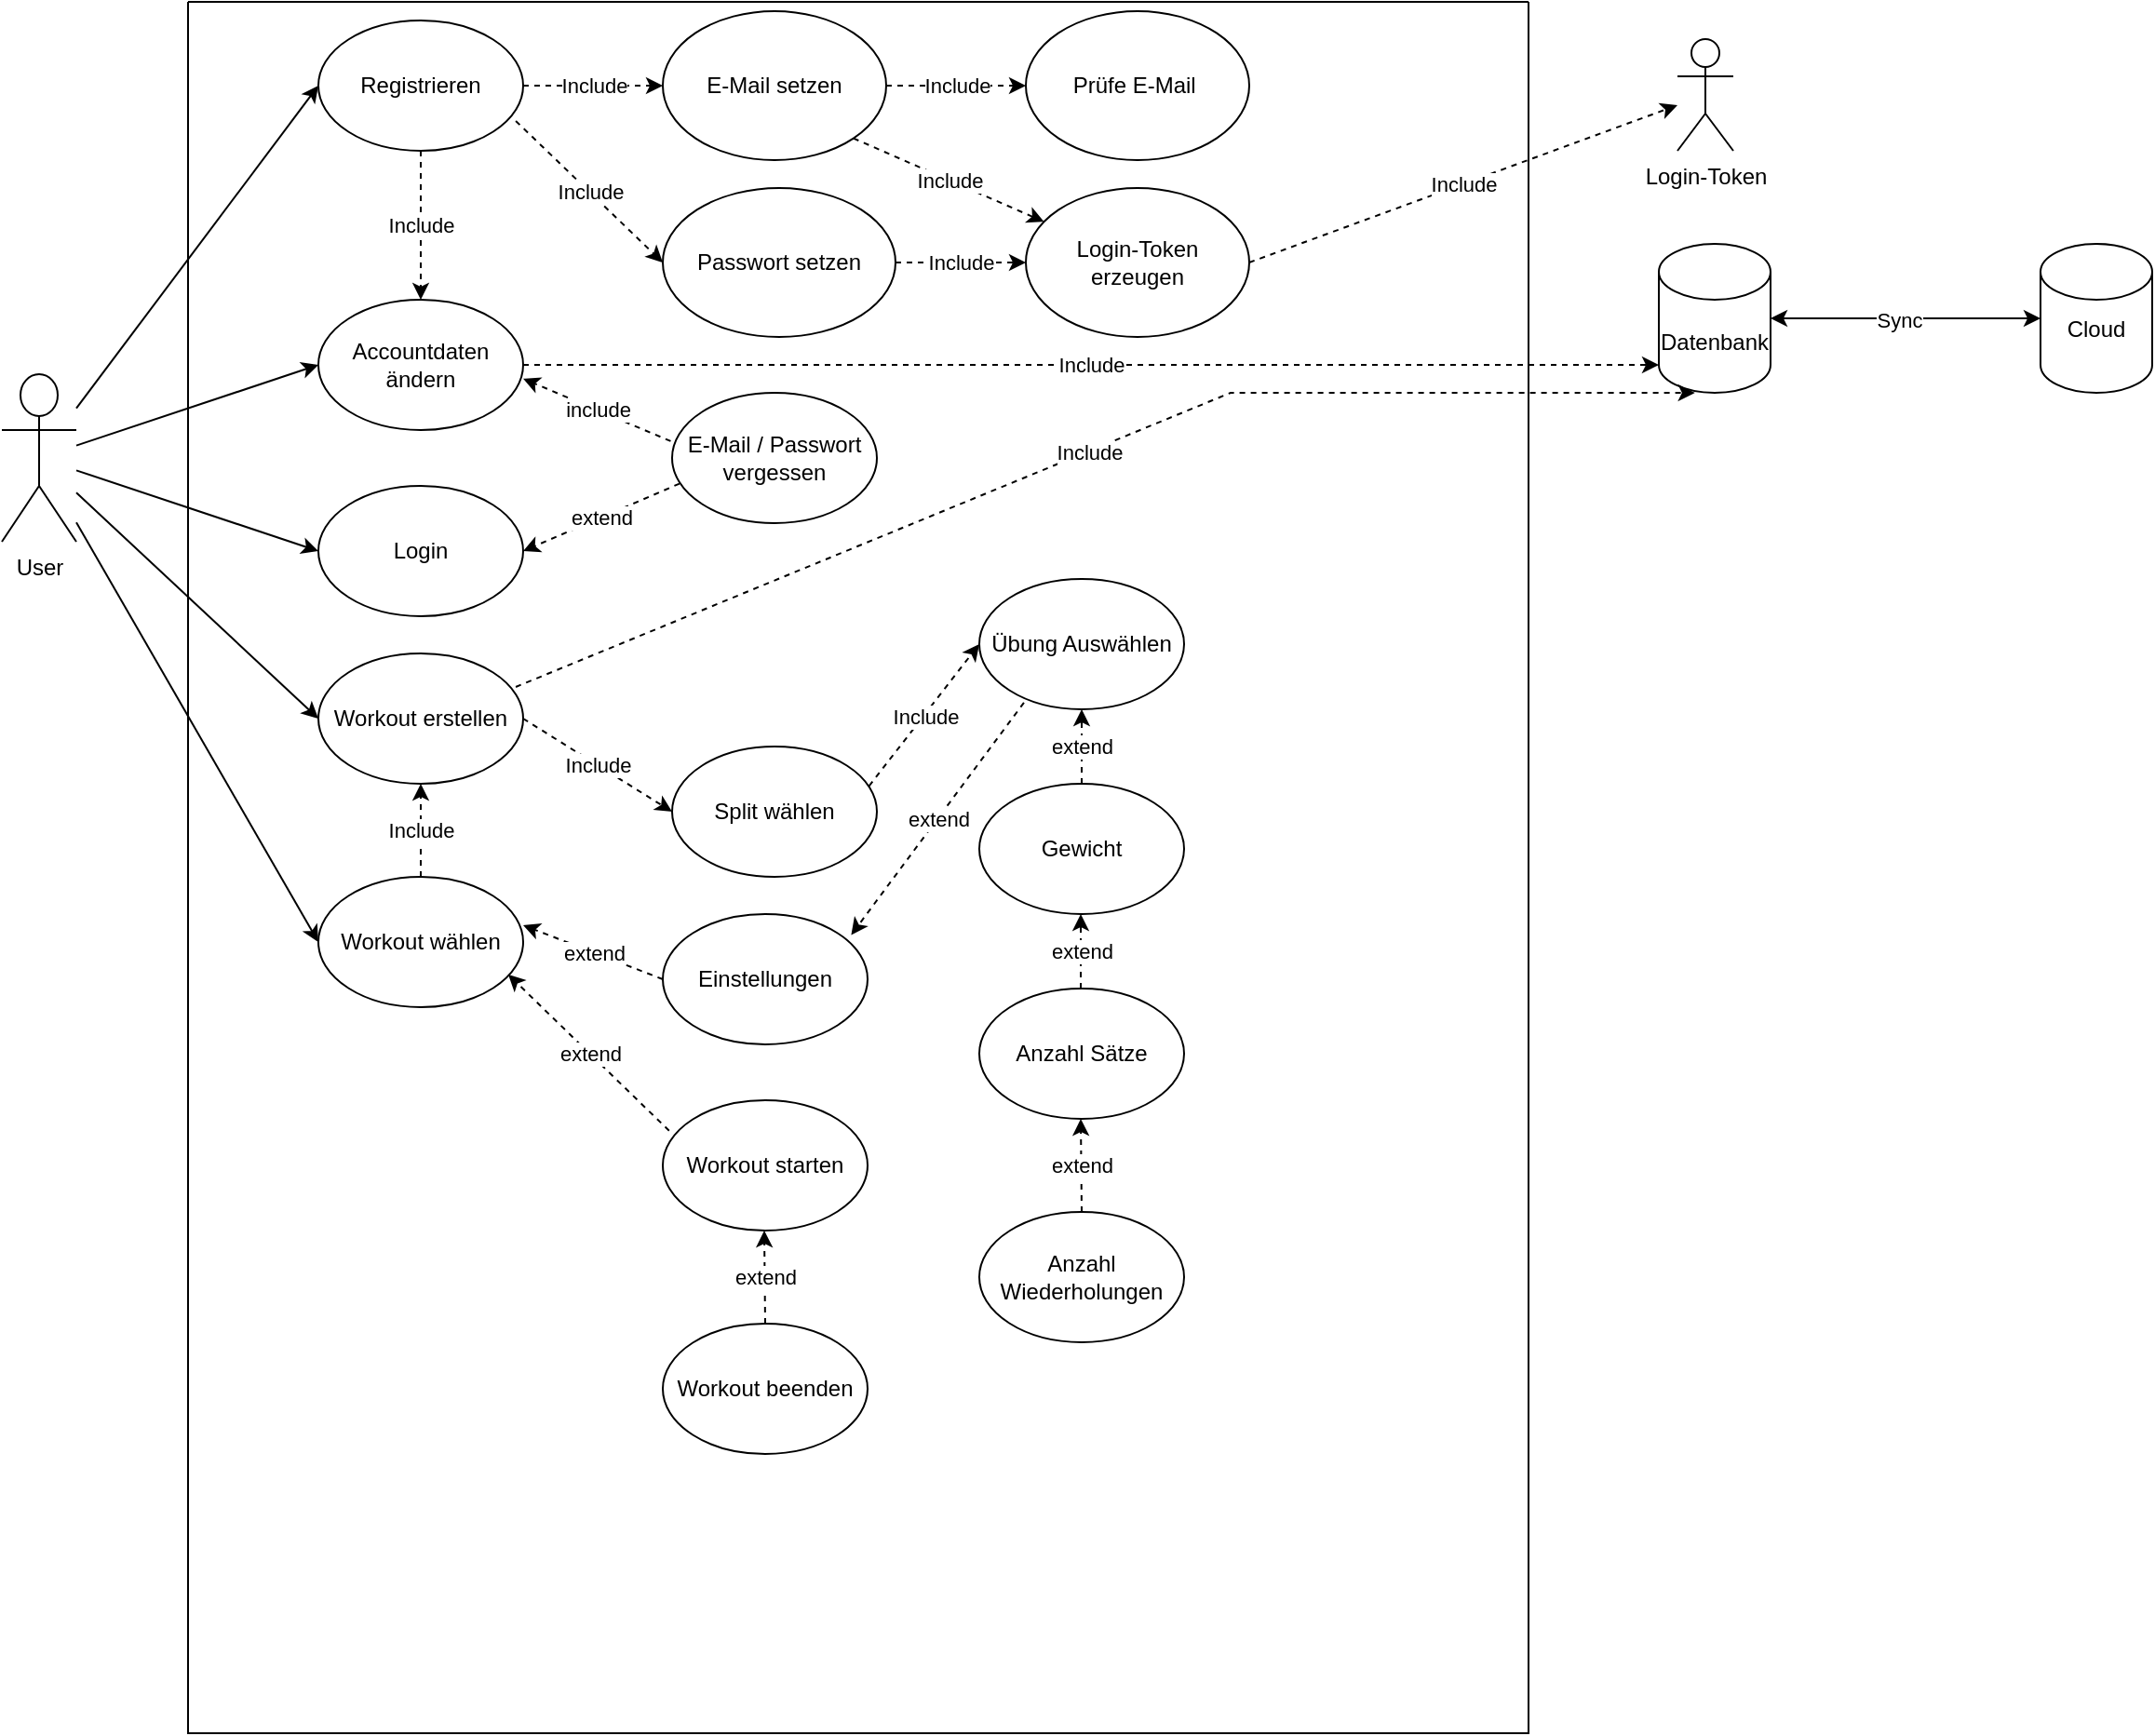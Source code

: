 <mxfile version="24.7.17">
  <diagram name="Page-1" id="0mqWqaCHe8iozgOtmOhj">
    <mxGraphModel dx="1290" dy="530" grid="1" gridSize="10" guides="1" tooltips="1" connect="1" arrows="1" fold="1" page="1" pageScale="1" pageWidth="1654" pageHeight="1169" math="0" shadow="0">
      <root>
        <mxCell id="0" />
        <mxCell id="1" parent="0" />
        <mxCell id="l_DIIYkfBbgbRVjLHEOZ-7" value="" style="swimlane;startSize=0;" parent="1" vertex="1">
          <mxGeometry x="130" y="110" width="720" height="930" as="geometry" />
        </mxCell>
        <mxCell id="l_DIIYkfBbgbRVjLHEOZ-11" value="Login" style="ellipse;whiteSpace=wrap;html=1;" parent="l_DIIYkfBbgbRVjLHEOZ-7" vertex="1">
          <mxGeometry x="70" y="260" width="110" height="70" as="geometry" />
        </mxCell>
        <mxCell id="l_DIIYkfBbgbRVjLHEOZ-10" value="Registrieren" style="ellipse;whiteSpace=wrap;html=1;" parent="l_DIIYkfBbgbRVjLHEOZ-7" vertex="1">
          <mxGeometry x="70" y="10" width="110" height="70" as="geometry" />
        </mxCell>
        <mxCell id="l_DIIYkfBbgbRVjLHEOZ-16" value="E-Mail / Passwort&lt;br&gt;vergessen" style="ellipse;whiteSpace=wrap;html=1;" parent="l_DIIYkfBbgbRVjLHEOZ-7" vertex="1">
          <mxGeometry x="260" y="210" width="110" height="70" as="geometry" />
        </mxCell>
        <mxCell id="l_DIIYkfBbgbRVjLHEOZ-17" value="" style="endArrow=classic;dashed=1;html=1;rounded=0;exitX=0.036;exitY=0.697;exitDx=0;exitDy=0;exitPerimeter=0;entryX=1;entryY=0.5;entryDx=0;entryDy=0;" parent="l_DIIYkfBbgbRVjLHEOZ-7" source="l_DIIYkfBbgbRVjLHEOZ-16" target="l_DIIYkfBbgbRVjLHEOZ-11" edge="1">
          <mxGeometry relative="1" as="geometry">
            <mxPoint x="80" y="-30" as="sourcePoint" />
            <mxPoint x="160" y="-90" as="targetPoint" />
          </mxGeometry>
        </mxCell>
        <mxCell id="l_DIIYkfBbgbRVjLHEOZ-18" value="extend" style="edgeLabel;resizable=0;html=1;;align=center;verticalAlign=middle;" parent="l_DIIYkfBbgbRVjLHEOZ-17" connectable="0" vertex="1">
          <mxGeometry relative="1" as="geometry" />
        </mxCell>
        <mxCell id="l_DIIYkfBbgbRVjLHEOZ-23" value="E-Mail setzen" style="ellipse;whiteSpace=wrap;html=1;" parent="l_DIIYkfBbgbRVjLHEOZ-7" vertex="1">
          <mxGeometry x="255" y="5" width="120" height="80" as="geometry" />
        </mxCell>
        <mxCell id="8asLonfYsScCi5IZSfuL-2" value="" style="endArrow=classic;dashed=1;html=1;rounded=0;exitX=1;exitY=0.5;exitDx=0;exitDy=0;entryX=0;entryY=0.5;entryDx=0;entryDy=0;" parent="l_DIIYkfBbgbRVjLHEOZ-7" source="l_DIIYkfBbgbRVjLHEOZ-10" target="l_DIIYkfBbgbRVjLHEOZ-23" edge="1">
          <mxGeometry relative="1" as="geometry">
            <mxPoint x="175" y="100" as="sourcePoint" />
            <mxPoint x="255" y="40" as="targetPoint" />
          </mxGeometry>
        </mxCell>
        <mxCell id="8asLonfYsScCi5IZSfuL-3" value="Include" style="edgeLabel;resizable=0;html=1;;align=center;verticalAlign=middle;" parent="8asLonfYsScCi5IZSfuL-2" connectable="0" vertex="1">
          <mxGeometry relative="1" as="geometry" />
        </mxCell>
        <mxCell id="8asLonfYsScCi5IZSfuL-9" value="Accountdaten&lt;br&gt;ändern" style="ellipse;whiteSpace=wrap;html=1;" parent="l_DIIYkfBbgbRVjLHEOZ-7" vertex="1">
          <mxGeometry x="70" y="160" width="110" height="70" as="geometry" />
        </mxCell>
        <mxCell id="8asLonfYsScCi5IZSfuL-12" value="" style="endArrow=classic;dashed=1;html=1;rounded=0;exitX=0.5;exitY=1;exitDx=0;exitDy=0;entryX=0.5;entryY=0;entryDx=0;entryDy=0;" parent="l_DIIYkfBbgbRVjLHEOZ-7" source="l_DIIYkfBbgbRVjLHEOZ-10" target="8asLonfYsScCi5IZSfuL-9" edge="1">
          <mxGeometry relative="1" as="geometry">
            <mxPoint x="87" y="100" as="sourcePoint" />
            <mxPoint x="163" y="102" as="targetPoint" />
          </mxGeometry>
        </mxCell>
        <mxCell id="8asLonfYsScCi5IZSfuL-13" value="Include" style="edgeLabel;resizable=0;html=1;;align=center;verticalAlign=middle;" parent="8asLonfYsScCi5IZSfuL-12" connectable="0" vertex="1">
          <mxGeometry relative="1" as="geometry" />
        </mxCell>
        <mxCell id="8asLonfYsScCi5IZSfuL-14" value="" style="endArrow=classic;dashed=1;html=1;rounded=0;exitX=-0.007;exitY=0.371;exitDx=0;exitDy=0;exitPerimeter=0;entryX=1;entryY=0.606;entryDx=0;entryDy=0;entryPerimeter=0;" parent="l_DIIYkfBbgbRVjLHEOZ-7" source="l_DIIYkfBbgbRVjLHEOZ-16" target="8asLonfYsScCi5IZSfuL-9" edge="1">
          <mxGeometry relative="1" as="geometry">
            <mxPoint x="230" y="170" as="sourcePoint" />
            <mxPoint x="160" y="227" as="targetPoint" />
          </mxGeometry>
        </mxCell>
        <mxCell id="8asLonfYsScCi5IZSfuL-15" value="include" style="edgeLabel;resizable=0;html=1;;align=center;verticalAlign=middle;" parent="8asLonfYsScCi5IZSfuL-14" connectable="0" vertex="1">
          <mxGeometry relative="1" as="geometry" />
        </mxCell>
        <mxCell id="8asLonfYsScCi5IZSfuL-18" value="Prüfe E-Mail&amp;nbsp;" style="ellipse;whiteSpace=wrap;html=1;" parent="l_DIIYkfBbgbRVjLHEOZ-7" vertex="1">
          <mxGeometry x="450" y="5" width="120" height="80" as="geometry" />
        </mxCell>
        <mxCell id="8asLonfYsScCi5IZSfuL-25" value="" style="endArrow=classic;dashed=1;html=1;rounded=0;entryX=0;entryY=0.5;entryDx=0;entryDy=0;" parent="l_DIIYkfBbgbRVjLHEOZ-7" edge="1">
          <mxGeometry relative="1" as="geometry">
            <mxPoint x="375" y="45" as="sourcePoint" />
            <mxPoint x="450" y="45" as="targetPoint" />
          </mxGeometry>
        </mxCell>
        <mxCell id="8asLonfYsScCi5IZSfuL-26" value="Include" style="edgeLabel;resizable=0;html=1;;align=center;verticalAlign=middle;" parent="8asLonfYsScCi5IZSfuL-25" connectable="0" vertex="1">
          <mxGeometry relative="1" as="geometry" />
        </mxCell>
        <mxCell id="8asLonfYsScCi5IZSfuL-31" value="Passwort setzen" style="ellipse;whiteSpace=wrap;html=1;" parent="l_DIIYkfBbgbRVjLHEOZ-7" vertex="1">
          <mxGeometry x="255" y="100" width="125" height="80" as="geometry" />
        </mxCell>
        <mxCell id="8asLonfYsScCi5IZSfuL-32" value="" style="endArrow=classic;dashed=1;html=1;rounded=0;exitX=0.964;exitY=0.771;exitDx=0;exitDy=0;exitPerimeter=0;entryX=0;entryY=0.5;entryDx=0;entryDy=0;" parent="l_DIIYkfBbgbRVjLHEOZ-7" source="l_DIIYkfBbgbRVjLHEOZ-10" target="8asLonfYsScCi5IZSfuL-31" edge="1">
          <mxGeometry relative="1" as="geometry">
            <mxPoint x="160" y="130" as="sourcePoint" />
            <mxPoint x="240" y="70" as="targetPoint" />
          </mxGeometry>
        </mxCell>
        <mxCell id="8asLonfYsScCi5IZSfuL-33" value="Include" style="edgeLabel;resizable=0;html=1;;align=center;verticalAlign=middle;" parent="8asLonfYsScCi5IZSfuL-32" connectable="0" vertex="1">
          <mxGeometry relative="1" as="geometry" />
        </mxCell>
        <mxCell id="8asLonfYsScCi5IZSfuL-36" value="Workout erstellen" style="ellipse;whiteSpace=wrap;html=1;" parent="l_DIIYkfBbgbRVjLHEOZ-7" vertex="1">
          <mxGeometry x="70" y="350" width="110" height="70" as="geometry" />
        </mxCell>
        <mxCell id="8asLonfYsScCi5IZSfuL-37" value="Split wählen" style="ellipse;whiteSpace=wrap;html=1;" parent="l_DIIYkfBbgbRVjLHEOZ-7" vertex="1">
          <mxGeometry x="260" y="400" width="110" height="70" as="geometry" />
        </mxCell>
        <mxCell id="8asLonfYsScCi5IZSfuL-38" value="Übung Auswählen" style="ellipse;whiteSpace=wrap;html=1;" parent="l_DIIYkfBbgbRVjLHEOZ-7" vertex="1">
          <mxGeometry x="425" y="310" width="110" height="70" as="geometry" />
        </mxCell>
        <mxCell id="8asLonfYsScCi5IZSfuL-39" value="Gewicht" style="ellipse;whiteSpace=wrap;html=1;" parent="l_DIIYkfBbgbRVjLHEOZ-7" vertex="1">
          <mxGeometry x="425" y="420" width="110" height="70" as="geometry" />
        </mxCell>
        <mxCell id="l_DIIYkfBbgbRVjLHEOZ-3" value="" style="endArrow=classic;dashed=1;html=1;rounded=0;exitX=1;exitY=0.5;exitDx=0;exitDy=0;entryX=0;entryY=0.5;entryDx=0;entryDy=0;" parent="l_DIIYkfBbgbRVjLHEOZ-7" source="8asLonfYsScCi5IZSfuL-36" target="8asLonfYsScCi5IZSfuL-37" edge="1">
          <mxGeometry relative="1" as="geometry">
            <mxPoint x="220" y="490" as="sourcePoint" />
            <mxPoint x="300" y="430" as="targetPoint" />
          </mxGeometry>
        </mxCell>
        <mxCell id="l_DIIYkfBbgbRVjLHEOZ-4" value="Include" style="edgeLabel;resizable=0;html=1;;align=center;verticalAlign=middle;" parent="l_DIIYkfBbgbRVjLHEOZ-3" connectable="0" vertex="1">
          <mxGeometry relative="1" as="geometry" />
        </mxCell>
        <mxCell id="8asLonfYsScCi5IZSfuL-46" value="" style="endArrow=classic;dashed=1;html=1;rounded=0;exitX=0.962;exitY=0.303;exitDx=0;exitDy=0;entryX=0;entryY=0.5;entryDx=0;entryDy=0;exitPerimeter=0;" parent="l_DIIYkfBbgbRVjLHEOZ-7" source="8asLonfYsScCi5IZSfuL-37" target="8asLonfYsScCi5IZSfuL-38" edge="1">
          <mxGeometry relative="1" as="geometry">
            <mxPoint x="355" y="434.5" as="sourcePoint" />
            <mxPoint x="415" y="434.5" as="targetPoint" />
          </mxGeometry>
        </mxCell>
        <mxCell id="8asLonfYsScCi5IZSfuL-47" value="Include" style="edgeLabel;resizable=0;html=1;;align=center;verticalAlign=middle;" parent="8asLonfYsScCi5IZSfuL-46" connectable="0" vertex="1">
          <mxGeometry relative="1" as="geometry" />
        </mxCell>
        <mxCell id="8asLonfYsScCi5IZSfuL-51" value="" style="endArrow=classic;dashed=1;html=1;rounded=0;exitX=0.5;exitY=0;exitDx=0;exitDy=0;entryX=0.5;entryY=1;entryDx=0;entryDy=0;" parent="l_DIIYkfBbgbRVjLHEOZ-7" source="8asLonfYsScCi5IZSfuL-39" target="8asLonfYsScCi5IZSfuL-38" edge="1">
          <mxGeometry relative="1" as="geometry">
            <mxPoint x="589" y="380" as="sourcePoint" />
            <mxPoint x="525" y="416" as="targetPoint" />
          </mxGeometry>
        </mxCell>
        <mxCell id="8asLonfYsScCi5IZSfuL-52" value="extend" style="edgeLabel;resizable=0;html=1;;align=center;verticalAlign=middle;" parent="8asLonfYsScCi5IZSfuL-51" connectable="0" vertex="1">
          <mxGeometry relative="1" as="geometry" />
        </mxCell>
        <mxCell id="8asLonfYsScCi5IZSfuL-53" value="Anzahl Sätze" style="ellipse;whiteSpace=wrap;html=1;" parent="l_DIIYkfBbgbRVjLHEOZ-7" vertex="1">
          <mxGeometry x="425" y="530" width="110" height="70" as="geometry" />
        </mxCell>
        <mxCell id="8asLonfYsScCi5IZSfuL-54" value="" style="endArrow=classic;dashed=1;html=1;rounded=0;exitX=0.5;exitY=0;exitDx=0;exitDy=0;entryX=0.5;entryY=1;entryDx=0;entryDy=0;" parent="l_DIIYkfBbgbRVjLHEOZ-7" edge="1">
          <mxGeometry relative="1" as="geometry">
            <mxPoint x="479.5" y="530" as="sourcePoint" />
            <mxPoint x="479.5" y="490" as="targetPoint" />
          </mxGeometry>
        </mxCell>
        <mxCell id="8asLonfYsScCi5IZSfuL-55" value="extend" style="edgeLabel;resizable=0;html=1;;align=center;verticalAlign=middle;" parent="8asLonfYsScCi5IZSfuL-54" connectable="0" vertex="1">
          <mxGeometry relative="1" as="geometry" />
        </mxCell>
        <mxCell id="dk7PYlVapWbFVflTovs5-7" value="Anzahl Wiederholungen" style="ellipse;whiteSpace=wrap;html=1;" vertex="1" parent="l_DIIYkfBbgbRVjLHEOZ-7">
          <mxGeometry x="425" y="650" width="110" height="70" as="geometry" />
        </mxCell>
        <mxCell id="dk7PYlVapWbFVflTovs5-8" value="" style="endArrow=classic;dashed=1;html=1;rounded=0;exitX=0.5;exitY=0;exitDx=0;exitDy=0;entryX=0.5;entryY=1;entryDx=0;entryDy=0;" edge="1" parent="l_DIIYkfBbgbRVjLHEOZ-7" source="dk7PYlVapWbFVflTovs5-7">
          <mxGeometry relative="1" as="geometry">
            <mxPoint x="479.5" y="640" as="sourcePoint" />
            <mxPoint x="479.5" y="600" as="targetPoint" />
          </mxGeometry>
        </mxCell>
        <mxCell id="dk7PYlVapWbFVflTovs5-9" value="extend" style="edgeLabel;resizable=0;html=1;;align=center;verticalAlign=middle;" connectable="0" vertex="1" parent="dk7PYlVapWbFVflTovs5-8">
          <mxGeometry relative="1" as="geometry" />
        </mxCell>
        <mxCell id="dk7PYlVapWbFVflTovs5-12" value="Workout wählen" style="ellipse;whiteSpace=wrap;html=1;" vertex="1" parent="l_DIIYkfBbgbRVjLHEOZ-7">
          <mxGeometry x="70" y="470" width="110" height="70" as="geometry" />
        </mxCell>
        <mxCell id="dk7PYlVapWbFVflTovs5-13" value="" style="endArrow=classic;dashed=1;html=1;rounded=0;exitX=0.5;exitY=0;exitDx=0;exitDy=0;entryX=0.5;entryY=1;entryDx=0;entryDy=0;" edge="1" parent="l_DIIYkfBbgbRVjLHEOZ-7" source="dk7PYlVapWbFVflTovs5-12" target="8asLonfYsScCi5IZSfuL-36">
          <mxGeometry relative="1" as="geometry">
            <mxPoint x="130" y="469" as="sourcePoint" />
            <mxPoint x="205" y="469" as="targetPoint" />
          </mxGeometry>
        </mxCell>
        <mxCell id="dk7PYlVapWbFVflTovs5-14" value="Include" style="edgeLabel;resizable=0;html=1;;align=center;verticalAlign=middle;" connectable="0" vertex="1" parent="dk7PYlVapWbFVflTovs5-13">
          <mxGeometry relative="1" as="geometry" />
        </mxCell>
        <mxCell id="dk7PYlVapWbFVflTovs5-15" value="Workout starten" style="ellipse;whiteSpace=wrap;html=1;" vertex="1" parent="l_DIIYkfBbgbRVjLHEOZ-7">
          <mxGeometry x="255" y="590" width="110" height="70" as="geometry" />
        </mxCell>
        <mxCell id="dk7PYlVapWbFVflTovs5-16" value="Einstellungen" style="ellipse;whiteSpace=wrap;html=1;" vertex="1" parent="l_DIIYkfBbgbRVjLHEOZ-7">
          <mxGeometry x="255" y="490" width="110" height="70" as="geometry" />
        </mxCell>
        <mxCell id="dk7PYlVapWbFVflTovs5-17" value="" style="endArrow=classic;dashed=1;html=1;rounded=0;exitX=0.031;exitY=0.234;exitDx=0;exitDy=0;entryX=0.927;entryY=0.749;entryDx=0;entryDy=0;entryPerimeter=0;exitPerimeter=0;" edge="1" parent="l_DIIYkfBbgbRVjLHEOZ-7" source="dk7PYlVapWbFVflTovs5-15" target="dk7PYlVapWbFVflTovs5-12">
          <mxGeometry relative="1" as="geometry">
            <mxPoint x="255.5" y="560" as="sourcePoint" />
            <mxPoint x="255" y="510" as="targetPoint" />
          </mxGeometry>
        </mxCell>
        <mxCell id="dk7PYlVapWbFVflTovs5-18" value="extend" style="edgeLabel;resizable=0;html=1;;align=center;verticalAlign=middle;" connectable="0" vertex="1" parent="dk7PYlVapWbFVflTovs5-17">
          <mxGeometry relative="1" as="geometry" />
        </mxCell>
        <mxCell id="dk7PYlVapWbFVflTovs5-19" value="" style="endArrow=classic;dashed=1;html=1;rounded=0;exitX=0;exitY=0.5;exitDx=0;exitDy=0;entryX=0.927;entryY=0.749;entryDx=0;entryDy=0;entryPerimeter=0;" edge="1" parent="l_DIIYkfBbgbRVjLHEOZ-7" source="dk7PYlVapWbFVflTovs5-16">
          <mxGeometry relative="1" as="geometry">
            <mxPoint x="263.5" y="534" as="sourcePoint" />
            <mxPoint x="180" y="496" as="targetPoint" />
          </mxGeometry>
        </mxCell>
        <mxCell id="dk7PYlVapWbFVflTovs5-20" value="extend" style="edgeLabel;resizable=0;html=1;;align=center;verticalAlign=middle;" connectable="0" vertex="1" parent="dk7PYlVapWbFVflTovs5-19">
          <mxGeometry relative="1" as="geometry" />
        </mxCell>
        <mxCell id="dk7PYlVapWbFVflTovs5-21" value="" style="endArrow=classic;dashed=1;html=1;rounded=0;exitX=0.218;exitY=0.949;exitDx=0;exitDy=0;entryX=0.92;entryY=0.16;entryDx=0;entryDy=0;entryPerimeter=0;exitPerimeter=0;" edge="1" parent="l_DIIYkfBbgbRVjLHEOZ-7" source="8asLonfYsScCi5IZSfuL-38" target="dk7PYlVapWbFVflTovs5-16">
          <mxGeometry relative="1" as="geometry">
            <mxPoint x="425" y="534" as="sourcePoint" />
            <mxPoint x="341.5" y="496" as="targetPoint" />
          </mxGeometry>
        </mxCell>
        <mxCell id="dk7PYlVapWbFVflTovs5-22" value="extend" style="edgeLabel;resizable=0;html=1;;align=center;verticalAlign=middle;" connectable="0" vertex="1" parent="dk7PYlVapWbFVflTovs5-21">
          <mxGeometry relative="1" as="geometry" />
        </mxCell>
        <mxCell id="dk7PYlVapWbFVflTovs5-26" value="Workout beenden" style="ellipse;whiteSpace=wrap;html=1;" vertex="1" parent="l_DIIYkfBbgbRVjLHEOZ-7">
          <mxGeometry x="255" y="710" width="110" height="70" as="geometry" />
        </mxCell>
        <mxCell id="dk7PYlVapWbFVflTovs5-27" value="" style="endArrow=classic;dashed=1;html=1;rounded=0;exitX=0.5;exitY=0;exitDx=0;exitDy=0;entryX=0.5;entryY=1;entryDx=0;entryDy=0;" edge="1" parent="l_DIIYkfBbgbRVjLHEOZ-7">
          <mxGeometry relative="1" as="geometry">
            <mxPoint x="310" y="710" as="sourcePoint" />
            <mxPoint x="309.5" y="660" as="targetPoint" />
          </mxGeometry>
        </mxCell>
        <mxCell id="dk7PYlVapWbFVflTovs5-28" value="extend" style="edgeLabel;resizable=0;html=1;;align=center;verticalAlign=middle;" connectable="0" vertex="1" parent="dk7PYlVapWbFVflTovs5-27">
          <mxGeometry relative="1" as="geometry" />
        </mxCell>
        <mxCell id="dk7PYlVapWbFVflTovs5-29" value="Login-Token erzeugen" style="ellipse;whiteSpace=wrap;html=1;" vertex="1" parent="l_DIIYkfBbgbRVjLHEOZ-7">
          <mxGeometry x="450" y="100" width="120" height="80" as="geometry" />
        </mxCell>
        <mxCell id="dk7PYlVapWbFVflTovs5-30" value="" style="endArrow=classic;dashed=1;html=1;rounded=0;exitX=1;exitY=1;exitDx=0;exitDy=0;" edge="1" parent="l_DIIYkfBbgbRVjLHEOZ-7" source="l_DIIYkfBbgbRVjLHEOZ-23" target="dk7PYlVapWbFVflTovs5-29">
          <mxGeometry relative="1" as="geometry">
            <mxPoint x="365" y="70" as="sourcePoint" />
            <mxPoint x="440" y="70" as="targetPoint" />
          </mxGeometry>
        </mxCell>
        <mxCell id="dk7PYlVapWbFVflTovs5-31" value="Include" style="edgeLabel;resizable=0;html=1;;align=center;verticalAlign=middle;" connectable="0" vertex="1" parent="dk7PYlVapWbFVflTovs5-30">
          <mxGeometry relative="1" as="geometry" />
        </mxCell>
        <mxCell id="dk7PYlVapWbFVflTovs5-32" value="" style="endArrow=classic;dashed=1;html=1;rounded=0;entryX=0;entryY=0.5;entryDx=0;entryDy=0;exitX=1;exitY=0.5;exitDx=0;exitDy=0;" edge="1" parent="l_DIIYkfBbgbRVjLHEOZ-7" source="8asLonfYsScCi5IZSfuL-31" target="dk7PYlVapWbFVflTovs5-29">
          <mxGeometry relative="1" as="geometry">
            <mxPoint x="375" y="150" as="sourcePoint" />
            <mxPoint x="450" y="129.5" as="targetPoint" />
          </mxGeometry>
        </mxCell>
        <mxCell id="dk7PYlVapWbFVflTovs5-33" value="Include" style="edgeLabel;resizable=0;html=1;;align=center;verticalAlign=middle;" connectable="0" vertex="1" parent="dk7PYlVapWbFVflTovs5-32">
          <mxGeometry relative="1" as="geometry" />
        </mxCell>
        <mxCell id="l_DIIYkfBbgbRVjLHEOZ-8" value="User" style="shape=umlActor;verticalLabelPosition=bottom;verticalAlign=top;html=1;outlineConnect=0;" parent="1" vertex="1">
          <mxGeometry x="30" y="310" width="40" height="90" as="geometry" />
        </mxCell>
        <mxCell id="l_DIIYkfBbgbRVjLHEOZ-9" value="" style="endArrow=classic;html=1;rounded=0;entryX=0;entryY=0.5;entryDx=0;entryDy=0;" parent="1" source="l_DIIYkfBbgbRVjLHEOZ-8" target="l_DIIYkfBbgbRVjLHEOZ-10" edge="1">
          <mxGeometry width="50" height="50" relative="1" as="geometry">
            <mxPoint x="90" y="240" as="sourcePoint" />
            <mxPoint x="190" y="190" as="targetPoint" />
          </mxGeometry>
        </mxCell>
        <mxCell id="l_DIIYkfBbgbRVjLHEOZ-24" value="" style="endArrow=classic;html=1;rounded=0;entryX=0;entryY=0.5;entryDx=0;entryDy=0;" parent="1" source="l_DIIYkfBbgbRVjLHEOZ-8" target="8asLonfYsScCi5IZSfuL-9" edge="1">
          <mxGeometry width="50" height="50" relative="1" as="geometry">
            <mxPoint x="90" y="240" as="sourcePoint" />
            <mxPoint x="198" y="305" as="targetPoint" />
          </mxGeometry>
        </mxCell>
        <mxCell id="l_DIIYkfBbgbRVjLHEOZ-22" value="" style="endArrow=classic;html=1;rounded=0;entryX=0;entryY=0.5;entryDx=0;entryDy=0;" parent="1" source="l_DIIYkfBbgbRVjLHEOZ-8" target="l_DIIYkfBbgbRVjLHEOZ-11" edge="1">
          <mxGeometry width="50" height="50" relative="1" as="geometry">
            <mxPoint x="90" y="240" as="sourcePoint" />
            <mxPoint x="217" y="181" as="targetPoint" />
          </mxGeometry>
        </mxCell>
        <mxCell id="8asLonfYsScCi5IZSfuL-16" value="Datenbank" style="shape=cylinder3;whiteSpace=wrap;html=1;boundedLbl=1;backgroundOutline=1;size=15;" parent="1" vertex="1">
          <mxGeometry x="920" y="240" width="60" height="80" as="geometry" />
        </mxCell>
        <mxCell id="8asLonfYsScCi5IZSfuL-29" value="" style="endArrow=classic;dashed=1;html=1;rounded=0;exitX=1;exitY=0.5;exitDx=0;exitDy=0;entryX=0;entryY=1;entryDx=0;entryDy=-15;entryPerimeter=0;" parent="1" source="8asLonfYsScCi5IZSfuL-9" target="8asLonfYsScCi5IZSfuL-16" edge="1">
          <mxGeometry relative="1" as="geometry">
            <mxPoint x="620" y="280" as="sourcePoint" />
            <mxPoint x="700" y="220" as="targetPoint" />
            <Array as="points">
              <mxPoint x="670" y="305" />
            </Array>
          </mxGeometry>
        </mxCell>
        <mxCell id="8asLonfYsScCi5IZSfuL-30" value="Include" style="edgeLabel;resizable=0;html=1;;align=center;verticalAlign=middle;" parent="8asLonfYsScCi5IZSfuL-29" connectable="0" vertex="1">
          <mxGeometry relative="1" as="geometry" />
        </mxCell>
        <mxCell id="8asLonfYsScCi5IZSfuL-34" value="&lt;div&gt;Login-Token&lt;/div&gt;&lt;div&gt;&lt;br&gt;&lt;/div&gt;" style="shape=umlActor;verticalLabelPosition=bottom;verticalAlign=top;html=1;outlineConnect=0;" parent="1" vertex="1">
          <mxGeometry x="930" y="130" width="30" height="60" as="geometry" />
        </mxCell>
        <mxCell id="8asLonfYsScCi5IZSfuL-56" value="" style="endArrow=classic;html=1;rounded=0;entryX=0;entryY=0.5;entryDx=0;entryDy=0;" parent="1" source="l_DIIYkfBbgbRVjLHEOZ-8" target="8asLonfYsScCi5IZSfuL-36" edge="1">
          <mxGeometry width="50" height="50" relative="1" as="geometry">
            <mxPoint x="140" y="540" as="sourcePoint" />
            <mxPoint x="190" y="490" as="targetPoint" />
          </mxGeometry>
        </mxCell>
        <mxCell id="dk7PYlVapWbFVflTovs5-1" value="Cloud&lt;div&gt;&lt;br&gt;&lt;/div&gt;" style="shape=cylinder3;whiteSpace=wrap;html=1;boundedLbl=1;backgroundOutline=1;size=15;" vertex="1" parent="1">
          <mxGeometry x="1125" y="240" width="60" height="80" as="geometry" />
        </mxCell>
        <mxCell id="dk7PYlVapWbFVflTovs5-3" value="" style="endArrow=classic;startArrow=classic;html=1;rounded=0;exitX=1;exitY=0.5;exitDx=0;exitDy=0;exitPerimeter=0;entryX=0;entryY=0.5;entryDx=0;entryDy=0;entryPerimeter=0;" edge="1" parent="1" source="8asLonfYsScCi5IZSfuL-16" target="dk7PYlVapWbFVflTovs5-1">
          <mxGeometry width="50" height="50" relative="1" as="geometry">
            <mxPoint x="1025" y="280" as="sourcePoint" />
            <mxPoint x="1075" y="230" as="targetPoint" />
          </mxGeometry>
        </mxCell>
        <mxCell id="dk7PYlVapWbFVflTovs5-4" value="Sync" style="edgeLabel;html=1;align=center;verticalAlign=middle;resizable=0;points=[];" vertex="1" connectable="0" parent="dk7PYlVapWbFVflTovs5-3">
          <mxGeometry x="-0.054" y="-1" relative="1" as="geometry">
            <mxPoint as="offset" />
          </mxGeometry>
        </mxCell>
        <mxCell id="dk7PYlVapWbFVflTovs5-11" value="" style="endArrow=classic;html=1;rounded=0;entryX=0;entryY=0.5;entryDx=0;entryDy=0;" edge="1" parent="1" source="l_DIIYkfBbgbRVjLHEOZ-8" target="dk7PYlVapWbFVflTovs5-12">
          <mxGeometry width="50" height="50" relative="1" as="geometry">
            <mxPoint x="150" y="640" as="sourcePoint" />
            <mxPoint x="200" y="590" as="targetPoint" />
          </mxGeometry>
        </mxCell>
        <mxCell id="dk7PYlVapWbFVflTovs5-23" value="" style="endArrow=classic;dashed=1;html=1;rounded=0;exitX=0.964;exitY=0.257;exitDx=0;exitDy=0;entryX=0.323;entryY=1;entryDx=0;entryDy=0;exitPerimeter=0;entryPerimeter=0;" edge="1" parent="1" source="8asLonfYsScCi5IZSfuL-36" target="8asLonfYsScCi5IZSfuL-16">
          <mxGeometry relative="1" as="geometry">
            <mxPoint x="330" y="460" as="sourcePoint" />
            <mxPoint x="410" y="510" as="targetPoint" />
            <Array as="points">
              <mxPoint x="690" y="320" />
            </Array>
          </mxGeometry>
        </mxCell>
        <mxCell id="dk7PYlVapWbFVflTovs5-24" value="Include" style="edgeLabel;resizable=0;html=1;;align=center;verticalAlign=middle;" connectable="0" vertex="1" parent="dk7PYlVapWbFVflTovs5-23">
          <mxGeometry relative="1" as="geometry" />
        </mxCell>
        <mxCell id="dk7PYlVapWbFVflTovs5-34" value="" style="endArrow=classic;dashed=1;html=1;rounded=0;exitX=1;exitY=0.5;exitDx=0;exitDy=0;" edge="1" parent="1" source="dk7PYlVapWbFVflTovs5-29" target="8asLonfYsScCi5IZSfuL-34">
          <mxGeometry relative="1" as="geometry">
            <mxPoint x="720" y="250" as="sourcePoint" />
            <mxPoint x="775" y="260.5" as="targetPoint" />
          </mxGeometry>
        </mxCell>
        <mxCell id="dk7PYlVapWbFVflTovs5-35" value="Include" style="edgeLabel;resizable=0;html=1;;align=center;verticalAlign=middle;" connectable="0" vertex="1" parent="dk7PYlVapWbFVflTovs5-34">
          <mxGeometry relative="1" as="geometry" />
        </mxCell>
      </root>
    </mxGraphModel>
  </diagram>
</mxfile>
